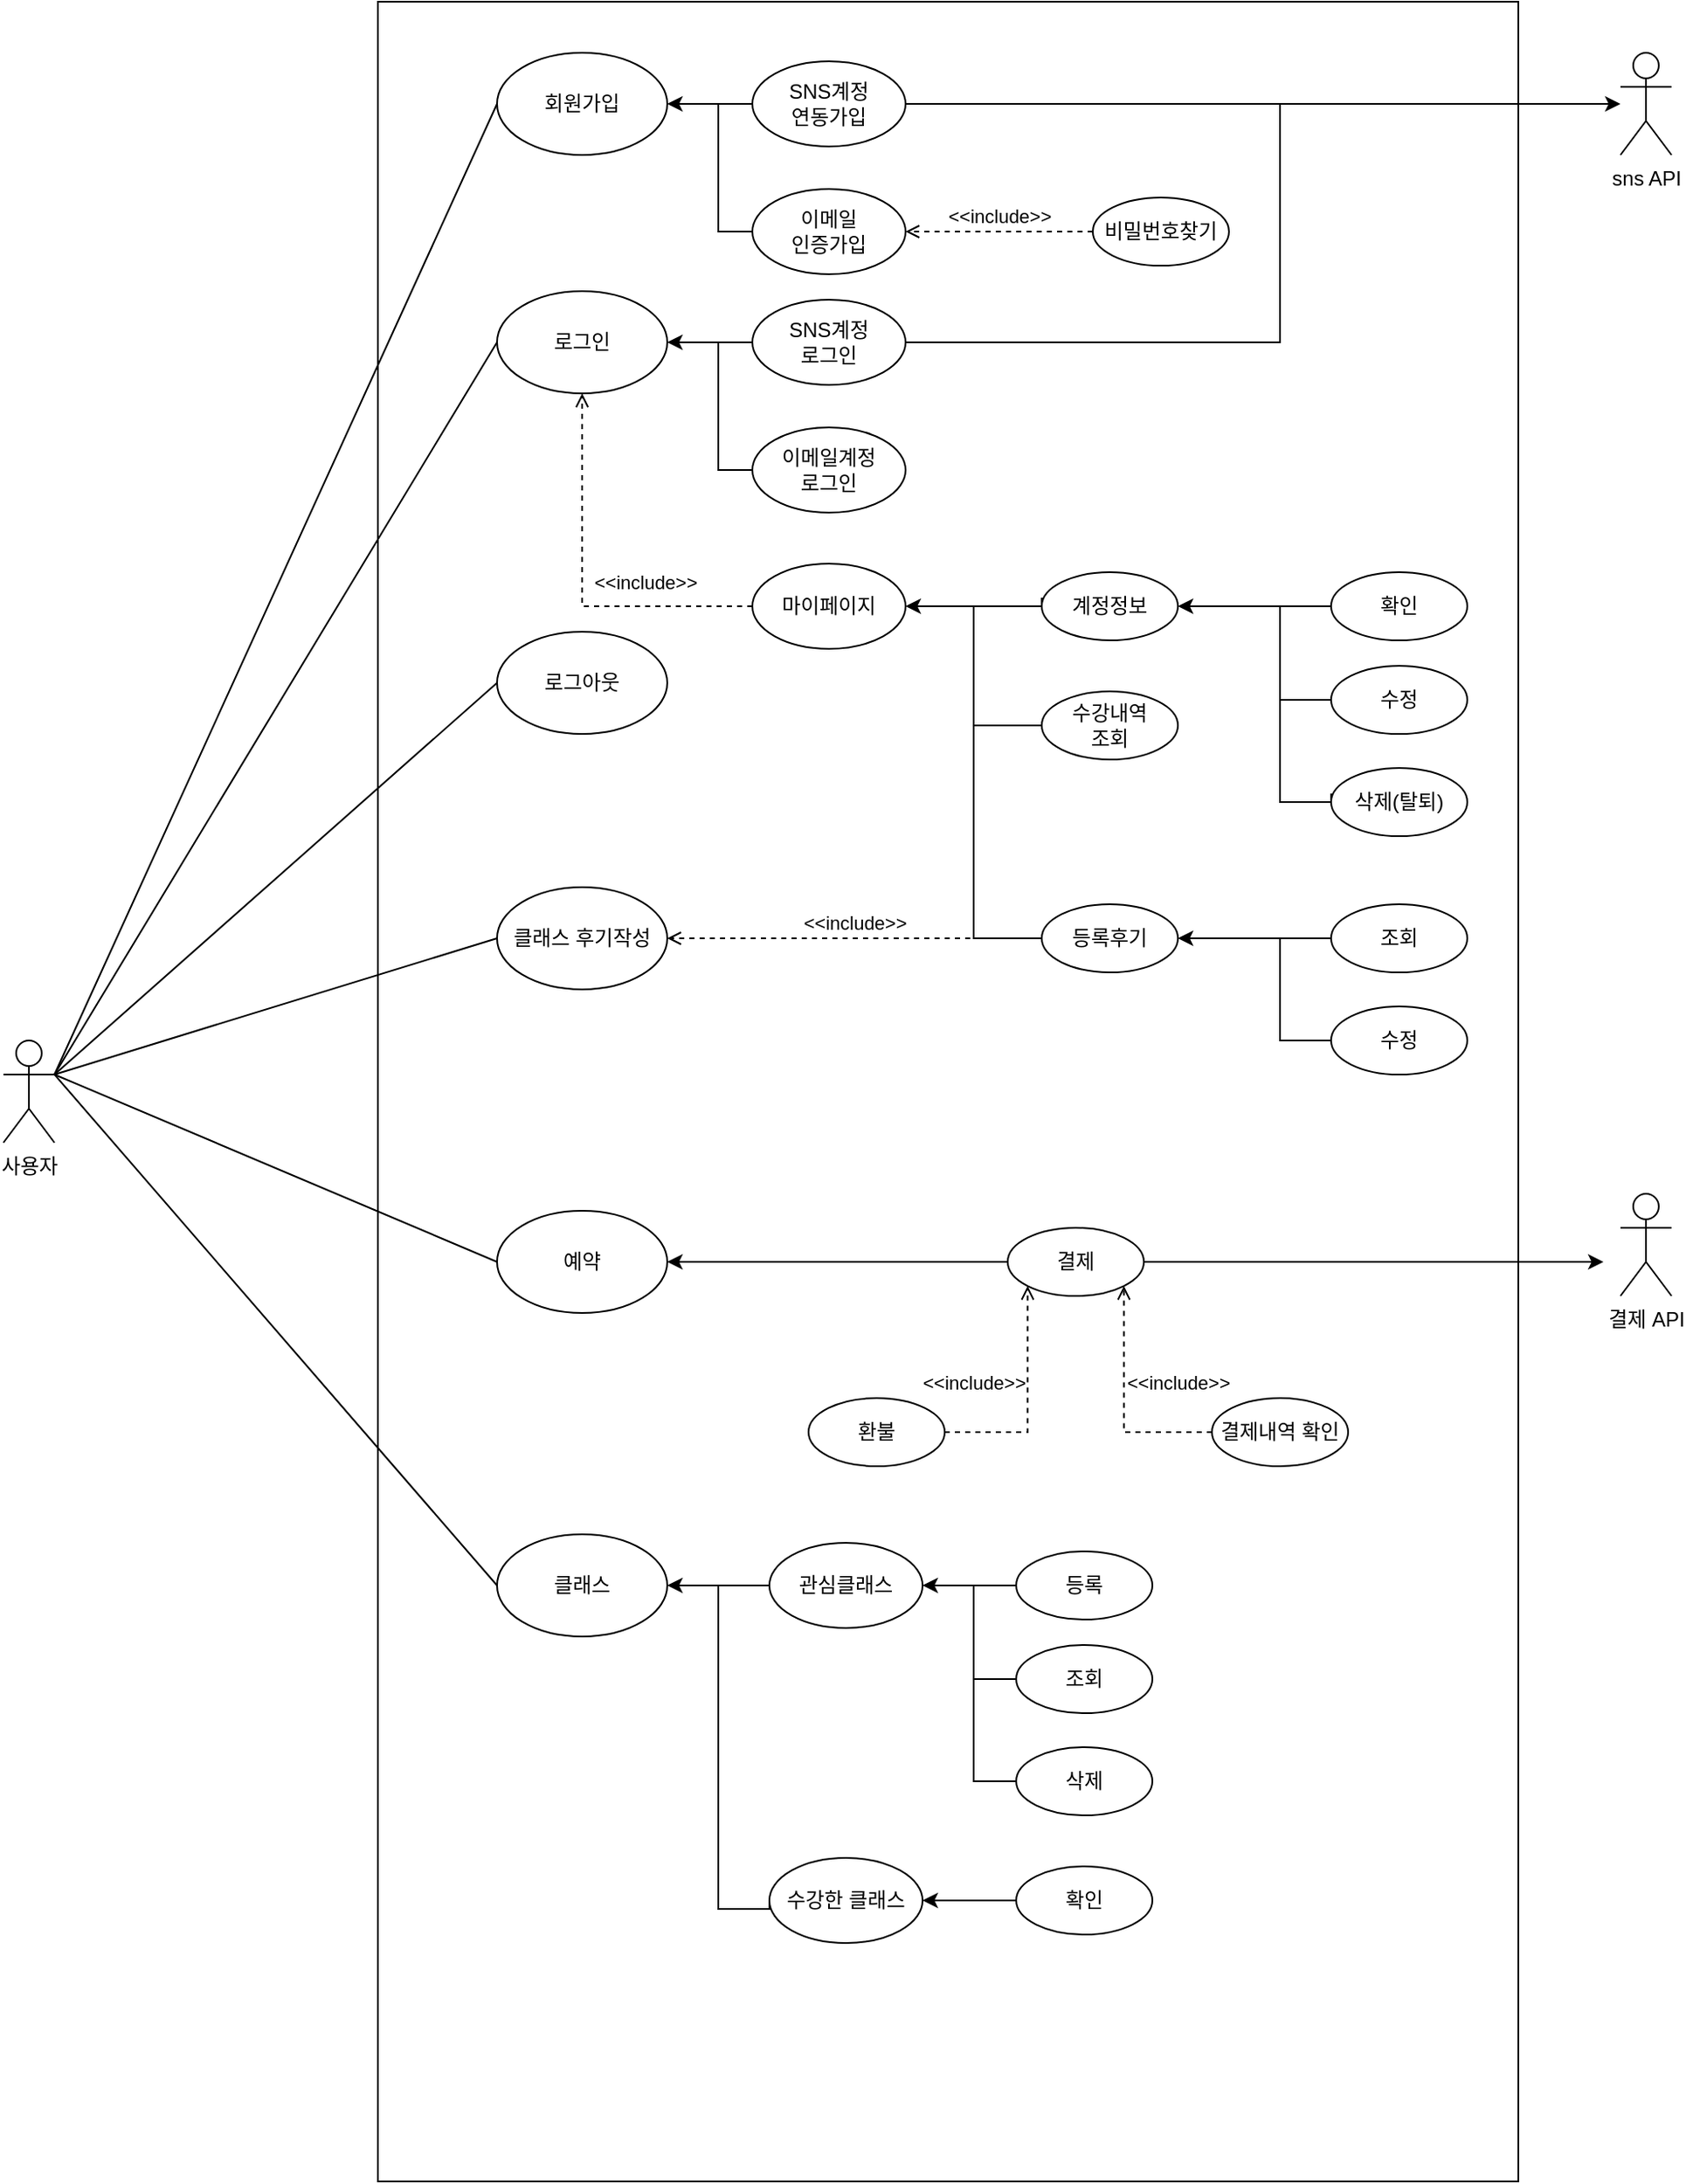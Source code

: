 <mxfile version="21.1.3" type="device">
  <diagram id="8rHFhcqKlO_zTbBil2Gi" name="페이지-1">
    <mxGraphModel dx="1221" dy="726" grid="1" gridSize="10" guides="1" tooltips="1" connect="1" arrows="1" fold="1" page="1" pageScale="1" pageWidth="827" pageHeight="1169" math="0" shadow="0">
      <root>
        <mxCell id="0" />
        <mxCell id="1" parent="0" />
        <mxCell id="QoSjCk249HeYtzjDVs_1-1" value="" style="rounded=0;whiteSpace=wrap;html=1;fontFamily=Helvetica;fontSize=11;fontColor=default;" parent="1" vertex="1">
          <mxGeometry x="510" y="80" width="670" height="1280" as="geometry" />
        </mxCell>
        <mxCell id="QoSjCk249HeYtzjDVs_1-2" value="사용자" style="shape=umlActor;verticalLabelPosition=bottom;verticalAlign=top;html=1;outlineConnect=0;" parent="1" vertex="1">
          <mxGeometry x="290" y="690" width="30" height="60" as="geometry" />
        </mxCell>
        <mxCell id="QoSjCk249HeYtzjDVs_1-3" value="sns API" style="shape=umlActor;verticalLabelPosition=bottom;verticalAlign=top;html=1;outlineConnect=0;" parent="1" vertex="1">
          <mxGeometry x="1240" y="110" width="30" height="60" as="geometry" />
        </mxCell>
        <mxCell id="QoSjCk249HeYtzjDVs_1-4" value="회원가입" style="ellipse;whiteSpace=wrap;html=1;" parent="1" vertex="1">
          <mxGeometry x="580" y="110" width="100" height="60" as="geometry" />
        </mxCell>
        <mxCell id="QoSjCk249HeYtzjDVs_1-5" value="이메일&lt;br&gt;인증가입" style="ellipse;whiteSpace=wrap;html=1;" parent="1" vertex="1">
          <mxGeometry x="730" y="190" width="90" height="50" as="geometry" />
        </mxCell>
        <mxCell id="QoSjCk249HeYtzjDVs_1-6" style="edgeStyle=orthogonalEdgeStyle;rounded=0;orthogonalLoop=1;jettySize=auto;html=1;" parent="1" source="QoSjCk249HeYtzjDVs_1-8" target="QoSjCk249HeYtzjDVs_1-3" edge="1">
          <mxGeometry relative="1" as="geometry">
            <mxPoint x="950" y="140" as="targetPoint" />
          </mxGeometry>
        </mxCell>
        <mxCell id="QoSjCk249HeYtzjDVs_1-7" style="edgeStyle=orthogonalEdgeStyle;rounded=0;orthogonalLoop=1;jettySize=auto;html=1;" parent="1" source="QoSjCk249HeYtzjDVs_1-8" target="QoSjCk249HeYtzjDVs_1-4" edge="1">
          <mxGeometry relative="1" as="geometry" />
        </mxCell>
        <mxCell id="QoSjCk249HeYtzjDVs_1-8" value="SNS계정&lt;br&gt;연동가입" style="ellipse;whiteSpace=wrap;html=1;" parent="1" vertex="1">
          <mxGeometry x="730" y="115" width="90" height="50" as="geometry" />
        </mxCell>
        <mxCell id="QoSjCk249HeYtzjDVs_1-9" value="" style="endArrow=none;html=1;rounded=0;exitX=1;exitY=0.333;exitDx=0;exitDy=0;exitPerimeter=0;entryX=0;entryY=0.5;entryDx=0;entryDy=0;" parent="1" source="QoSjCk249HeYtzjDVs_1-2" target="QoSjCk249HeYtzjDVs_1-4" edge="1">
          <mxGeometry width="50" height="50" relative="1" as="geometry">
            <mxPoint x="540" y="380" as="sourcePoint" />
            <mxPoint x="590" y="330" as="targetPoint" />
          </mxGeometry>
        </mxCell>
        <mxCell id="QoSjCk249HeYtzjDVs_1-10" value="" style="endArrow=none;html=1;rounded=0;entryX=0;entryY=0.5;entryDx=0;entryDy=0;edgeStyle=orthogonalEdgeStyle;exitX=0;exitY=0.5;exitDx=0;exitDy=0;" parent="1" source="QoSjCk249HeYtzjDVs_1-8" target="QoSjCk249HeYtzjDVs_1-5" edge="1">
          <mxGeometry width="50" height="50" relative="1" as="geometry">
            <mxPoint x="710" y="140" as="sourcePoint" />
            <mxPoint x="720" y="220" as="targetPoint" />
            <Array as="points">
              <mxPoint x="710" y="140" />
              <mxPoint x="710" y="215" />
            </Array>
          </mxGeometry>
        </mxCell>
        <mxCell id="QoSjCk249HeYtzjDVs_1-11" value="로그인" style="ellipse;whiteSpace=wrap;html=1;" parent="1" vertex="1">
          <mxGeometry x="580" y="250" width="100" height="60" as="geometry" />
        </mxCell>
        <mxCell id="QoSjCk249HeYtzjDVs_1-12" style="edgeStyle=orthogonalEdgeStyle;rounded=0;orthogonalLoop=1;jettySize=auto;html=1;entryX=1;entryY=0.5;entryDx=0;entryDy=0;" parent="1" source="QoSjCk249HeYtzjDVs_1-13" target="QoSjCk249HeYtzjDVs_1-11" edge="1">
          <mxGeometry relative="1" as="geometry" />
        </mxCell>
        <mxCell id="QoSjCk249HeYtzjDVs_1-13" value="SNS계정&lt;br&gt;로그인" style="ellipse;whiteSpace=wrap;html=1;" parent="1" vertex="1">
          <mxGeometry x="730" y="255" width="90" height="50" as="geometry" />
        </mxCell>
        <mxCell id="QoSjCk249HeYtzjDVs_1-14" value="이메일계정&lt;br&gt;로그인" style="ellipse;whiteSpace=wrap;html=1;" parent="1" vertex="1">
          <mxGeometry x="730" y="330" width="90" height="50" as="geometry" />
        </mxCell>
        <mxCell id="QoSjCk249HeYtzjDVs_1-15" value="" style="endArrow=none;html=1;rounded=0;exitX=1;exitY=0.333;exitDx=0;exitDy=0;exitPerimeter=0;entryX=0;entryY=0.5;entryDx=0;entryDy=0;" parent="1" source="QoSjCk249HeYtzjDVs_1-2" target="QoSjCk249HeYtzjDVs_1-11" edge="1">
          <mxGeometry width="50" height="50" relative="1" as="geometry">
            <mxPoint x="480" y="420" as="sourcePoint" />
            <mxPoint x="590" y="450" as="targetPoint" />
          </mxGeometry>
        </mxCell>
        <mxCell id="QoSjCk249HeYtzjDVs_1-16" value="" style="endArrow=none;html=1;rounded=0;edgeStyle=orthogonalEdgeStyle;entryX=0;entryY=0.5;entryDx=0;entryDy=0;exitX=0;exitY=0.5;exitDx=0;exitDy=0;" parent="1" source="QoSjCk249HeYtzjDVs_1-13" target="QoSjCk249HeYtzjDVs_1-14" edge="1">
          <mxGeometry width="50" height="50" relative="1" as="geometry">
            <mxPoint x="620" y="420" as="sourcePoint" />
            <mxPoint x="670" y="370" as="targetPoint" />
            <Array as="points">
              <mxPoint x="710" y="280" />
              <mxPoint x="710" y="355" />
            </Array>
          </mxGeometry>
        </mxCell>
        <mxCell id="QoSjCk249HeYtzjDVs_1-17" value="" style="endArrow=none;html=1;rounded=0;exitX=1;exitY=0.5;exitDx=0;exitDy=0;edgeStyle=orthogonalEdgeStyle;entryX=1;entryY=0.5;entryDx=0;entryDy=0;" parent="1" source="QoSjCk249HeYtzjDVs_1-13" target="QoSjCk249HeYtzjDVs_1-8" edge="1">
          <mxGeometry width="50" height="50" relative="1" as="geometry">
            <mxPoint x="870" y="640" as="sourcePoint" />
            <mxPoint x="920" y="590" as="targetPoint" />
            <Array as="points">
              <mxPoint x="1040" y="280" />
              <mxPoint x="1040" y="140" />
            </Array>
          </mxGeometry>
        </mxCell>
        <mxCell id="QoSjCk249HeYtzjDVs_1-18" value="로그아웃" style="ellipse;whiteSpace=wrap;html=1;" parent="1" vertex="1">
          <mxGeometry x="580" y="450" width="100" height="60" as="geometry" />
        </mxCell>
        <mxCell id="QoSjCk249HeYtzjDVs_1-19" value="" style="endArrow=none;html=1;rounded=0;entryX=1;entryY=0.333;entryDx=0;entryDy=0;entryPerimeter=0;exitX=0;exitY=0.5;exitDx=0;exitDy=0;" parent="1" source="QoSjCk249HeYtzjDVs_1-18" target="QoSjCk249HeYtzjDVs_1-2" edge="1">
          <mxGeometry width="50" height="50" relative="1" as="geometry">
            <mxPoint x="580" y="530" as="sourcePoint" />
            <mxPoint x="530" y="500" as="targetPoint" />
          </mxGeometry>
        </mxCell>
        <mxCell id="QoSjCk249HeYtzjDVs_1-20" value="비밀번호찾기" style="ellipse;whiteSpace=wrap;html=1;" parent="1" vertex="1">
          <mxGeometry x="930" y="195" width="80" height="40" as="geometry" />
        </mxCell>
        <mxCell id="QoSjCk249HeYtzjDVs_1-21" value="&amp;lt;&amp;lt;include&amp;gt;&amp;gt;" style="html=1;verticalAlign=bottom;labelBackgroundColor=none;endArrow=open;endFill=0;dashed=1;rounded=0;entryX=1;entryY=0.5;entryDx=0;entryDy=0;exitX=0;exitY=0.5;exitDx=0;exitDy=0;" parent="1" source="QoSjCk249HeYtzjDVs_1-20" target="QoSjCk249HeYtzjDVs_1-5" edge="1">
          <mxGeometry width="160" relative="1" as="geometry">
            <mxPoint x="920" y="340" as="sourcePoint" />
            <mxPoint x="1080" y="340" as="targetPoint" />
          </mxGeometry>
        </mxCell>
        <mxCell id="QoSjCk249HeYtzjDVs_1-22" value="&amp;lt;&amp;lt;include&amp;gt;&amp;gt;" style="html=1;verticalAlign=bottom;labelBackgroundColor=none;endArrow=open;endFill=0;dashed=1;rounded=0;entryX=0.5;entryY=1;entryDx=0;entryDy=0;exitX=0;exitY=0.5;exitDx=0;exitDy=0;edgeStyle=orthogonalEdgeStyle;" parent="1" source="QoSjCk249HeYtzjDVs_1-23" target="QoSjCk249HeYtzjDVs_1-11" edge="1">
          <mxGeometry x="-0.442" y="-5" width="160" relative="1" as="geometry">
            <mxPoint x="740" y="520" as="sourcePoint" />
            <mxPoint x="820" y="504" as="targetPoint" />
            <mxPoint as="offset" />
          </mxGeometry>
        </mxCell>
        <mxCell id="QoSjCk249HeYtzjDVs_1-23" value="마이페이지" style="ellipse;whiteSpace=wrap;html=1;" parent="1" vertex="1">
          <mxGeometry x="730" y="410" width="90" height="50" as="geometry" />
        </mxCell>
        <mxCell id="QoSjCk249HeYtzjDVs_1-24" style="edgeStyle=orthogonalEdgeStyle;rounded=0;orthogonalLoop=1;jettySize=auto;html=1;entryX=1;entryY=0.5;entryDx=0;entryDy=0;" parent="1" source="QoSjCk249HeYtzjDVs_1-25" target="QoSjCk249HeYtzjDVs_1-31" edge="1">
          <mxGeometry relative="1" as="geometry">
            <mxPoint x="1000" y="435" as="targetPoint" />
          </mxGeometry>
        </mxCell>
        <mxCell id="QoSjCk249HeYtzjDVs_1-25" value="확인" style="ellipse;whiteSpace=wrap;html=1;" parent="1" vertex="1">
          <mxGeometry x="1070" y="415" width="80" height="40" as="geometry" />
        </mxCell>
        <mxCell id="QoSjCk249HeYtzjDVs_1-26" value="삭제(탈퇴)" style="ellipse;whiteSpace=wrap;html=1;" parent="1" vertex="1">
          <mxGeometry x="1070" y="530" width="80" height="40" as="geometry" />
        </mxCell>
        <mxCell id="QoSjCk249HeYtzjDVs_1-27" value="수정" style="ellipse;whiteSpace=wrap;html=1;" parent="1" vertex="1">
          <mxGeometry x="1070" y="470" width="80" height="40" as="geometry" />
        </mxCell>
        <mxCell id="QoSjCk249HeYtzjDVs_1-28" value="" style="endArrow=none;html=1;rounded=0;exitX=0;exitY=0.5;exitDx=0;exitDy=0;entryX=0;entryY=0.375;entryDx=0;entryDy=0;edgeStyle=orthogonalEdgeStyle;entryPerimeter=0;" parent="1" source="QoSjCk249HeYtzjDVs_1-25" target="QoSjCk249HeYtzjDVs_1-26" edge="1">
          <mxGeometry width="50" height="50" relative="1" as="geometry">
            <mxPoint x="910" y="550" as="sourcePoint" />
            <mxPoint x="1020" y="500" as="targetPoint" />
            <Array as="points">
              <mxPoint x="1040" y="435" />
              <mxPoint x="1040" y="550" />
            </Array>
          </mxGeometry>
        </mxCell>
        <mxCell id="QoSjCk249HeYtzjDVs_1-29" value="" style="endArrow=none;html=1;rounded=0;entryX=0;entryY=0.5;entryDx=0;entryDy=0;" parent="1" target="QoSjCk249HeYtzjDVs_1-27" edge="1">
          <mxGeometry width="50" height="50" relative="1" as="geometry">
            <mxPoint x="1040" y="490" as="sourcePoint" />
            <mxPoint x="780" y="290" as="targetPoint" />
            <Array as="points">
              <mxPoint x="1060" y="490" />
            </Array>
          </mxGeometry>
        </mxCell>
        <mxCell id="QoSjCk249HeYtzjDVs_1-30" style="edgeStyle=orthogonalEdgeStyle;shape=connector;rounded=0;orthogonalLoop=1;jettySize=auto;html=1;entryX=1;entryY=0.5;entryDx=0;entryDy=0;labelBackgroundColor=default;strokeColor=default;fontFamily=Helvetica;fontSize=11;fontColor=default;endArrow=classic;" parent="1" source="QoSjCk249HeYtzjDVs_1-31" target="QoSjCk249HeYtzjDVs_1-23" edge="1">
          <mxGeometry relative="1" as="geometry" />
        </mxCell>
        <mxCell id="QoSjCk249HeYtzjDVs_1-31" value="계정정보" style="ellipse;whiteSpace=wrap;html=1;" parent="1" vertex="1">
          <mxGeometry x="900" y="415" width="80" height="40" as="geometry" />
        </mxCell>
        <mxCell id="QoSjCk249HeYtzjDVs_1-32" value="수강내역&lt;br&gt;조회" style="ellipse;whiteSpace=wrap;html=1;" parent="1" vertex="1">
          <mxGeometry x="900" y="485" width="80" height="40" as="geometry" />
        </mxCell>
        <mxCell id="QoSjCk249HeYtzjDVs_1-33" value="" style="endArrow=none;html=1;rounded=0;exitX=0;exitY=0.375;exitDx=0;exitDy=0;edgeStyle=orthogonalEdgeStyle;exitPerimeter=0;" parent="1" source="QoSjCk249HeYtzjDVs_1-31" target="QoSjCk249HeYtzjDVs_1-34" edge="1">
          <mxGeometry width="50" height="50" relative="1" as="geometry">
            <mxPoint x="880" y="525" as="sourcePoint" />
            <mxPoint x="900" y="660" as="targetPoint" />
            <Array as="points">
              <mxPoint x="900" y="435" />
              <mxPoint x="860" y="435" />
              <mxPoint x="860" y="630" />
              <mxPoint x="940" y="630" />
            </Array>
          </mxGeometry>
        </mxCell>
        <mxCell id="QoSjCk249HeYtzjDVs_1-34" value="등록후기" style="ellipse;whiteSpace=wrap;html=1;" parent="1" vertex="1">
          <mxGeometry x="900" y="610" width="80" height="40" as="geometry" />
        </mxCell>
        <mxCell id="QoSjCk249HeYtzjDVs_1-35" value="" style="endArrow=none;html=1;rounded=0;labelBackgroundColor=default;strokeColor=default;fontFamily=Helvetica;fontSize=11;fontColor=default;shape=connector;entryX=0;entryY=0.5;entryDx=0;entryDy=0;" parent="1" target="QoSjCk249HeYtzjDVs_1-32" edge="1">
          <mxGeometry width="50" height="50" relative="1" as="geometry">
            <mxPoint x="860" y="505" as="sourcePoint" />
            <mxPoint x="828" y="545" as="targetPoint" />
          </mxGeometry>
        </mxCell>
        <mxCell id="QoSjCk249HeYtzjDVs_1-36" style="edgeStyle=orthogonalEdgeStyle;shape=connector;rounded=0;orthogonalLoop=1;jettySize=auto;html=1;entryX=1;entryY=0.5;entryDx=0;entryDy=0;labelBackgroundColor=default;strokeColor=default;fontFamily=Helvetica;fontSize=11;fontColor=default;endArrow=classic;" parent="1" source="QoSjCk249HeYtzjDVs_1-37" target="QoSjCk249HeYtzjDVs_1-34" edge="1">
          <mxGeometry relative="1" as="geometry" />
        </mxCell>
        <mxCell id="QoSjCk249HeYtzjDVs_1-37" value="조회" style="ellipse;whiteSpace=wrap;html=1;" parent="1" vertex="1">
          <mxGeometry x="1070" y="610" width="80" height="40" as="geometry" />
        </mxCell>
        <mxCell id="QoSjCk249HeYtzjDVs_1-38" value="수정" style="ellipse;whiteSpace=wrap;html=1;" parent="1" vertex="1">
          <mxGeometry x="1070" y="670" width="80" height="40" as="geometry" />
        </mxCell>
        <mxCell id="QoSjCk249HeYtzjDVs_1-39" value="" style="endArrow=none;html=1;rounded=0;labelBackgroundColor=default;strokeColor=default;fontFamily=Helvetica;fontSize=11;fontColor=default;shape=connector;entryX=0;entryY=0.5;entryDx=0;entryDy=0;edgeStyle=orthogonalEdgeStyle;exitX=0;exitY=0.5;exitDx=0;exitDy=0;" parent="1" source="QoSjCk249HeYtzjDVs_1-37" target="QoSjCk249HeYtzjDVs_1-38" edge="1">
          <mxGeometry width="50" height="50" relative="1" as="geometry">
            <mxPoint x="1020" y="800" as="sourcePoint" />
            <mxPoint x="1070" y="750" as="targetPoint" />
            <Array as="points">
              <mxPoint x="1040" y="630" />
              <mxPoint x="1040" y="690" />
            </Array>
          </mxGeometry>
        </mxCell>
        <mxCell id="QoSjCk249HeYtzjDVs_1-40" value="클래스 후기작성" style="ellipse;whiteSpace=wrap;html=1;" parent="1" vertex="1">
          <mxGeometry x="580" y="600" width="100" height="60" as="geometry" />
        </mxCell>
        <mxCell id="QoSjCk249HeYtzjDVs_1-41" value="" style="endArrow=none;html=1;rounded=0;entryX=1;entryY=0.333;entryDx=0;entryDy=0;entryPerimeter=0;exitX=0;exitY=0.5;exitDx=0;exitDy=0;" parent="1" source="QoSjCk249HeYtzjDVs_1-40" target="QoSjCk249HeYtzjDVs_1-2" edge="1">
          <mxGeometry width="50" height="50" relative="1" as="geometry">
            <mxPoint x="570" y="590" as="sourcePoint" />
            <mxPoint x="460" y="440" as="targetPoint" />
          </mxGeometry>
        </mxCell>
        <mxCell id="QoSjCk249HeYtzjDVs_1-42" value="&amp;lt;&amp;lt;include&amp;gt;&amp;gt;" style="html=1;verticalAlign=bottom;labelBackgroundColor=none;endArrow=open;endFill=0;dashed=1;rounded=0;strokeColor=default;fontFamily=Helvetica;fontSize=11;fontColor=default;shape=connector;entryX=1;entryY=0.5;entryDx=0;entryDy=0;exitX=0;exitY=0.5;exitDx=0;exitDy=0;" parent="1" source="QoSjCk249HeYtzjDVs_1-34" target="QoSjCk249HeYtzjDVs_1-40" edge="1">
          <mxGeometry width="160" relative="1" as="geometry">
            <mxPoint x="760" y="670" as="sourcePoint" />
            <mxPoint x="920" y="670" as="targetPoint" />
          </mxGeometry>
        </mxCell>
        <mxCell id="QoSjCk249HeYtzjDVs_1-45" value="예약" style="ellipse;whiteSpace=wrap;html=1;" parent="1" vertex="1">
          <mxGeometry x="580" y="790" width="100" height="60" as="geometry" />
        </mxCell>
        <mxCell id="QoSjCk249HeYtzjDVs_1-46" value="" style="endArrow=none;html=1;rounded=0;exitX=0;exitY=0.5;exitDx=0;exitDy=0;entryX=1;entryY=0.333;entryDx=0;entryDy=0;entryPerimeter=0;" parent="1" source="QoSjCk249HeYtzjDVs_1-45" target="QoSjCk249HeYtzjDVs_1-2" edge="1">
          <mxGeometry width="50" height="50" relative="1" as="geometry">
            <mxPoint x="590" y="800" as="sourcePoint" />
            <mxPoint x="480" y="420" as="targetPoint" />
          </mxGeometry>
        </mxCell>
        <mxCell id="QoSjCk249HeYtzjDVs_1-47" value="결제 API" style="shape=umlActor;verticalLabelPosition=bottom;verticalAlign=top;html=1;outlineConnect=0;" parent="1" vertex="1">
          <mxGeometry x="1240" y="780" width="30" height="60" as="geometry" />
        </mxCell>
        <mxCell id="QoSjCk249HeYtzjDVs_1-48" style="edgeStyle=orthogonalEdgeStyle;shape=connector;rounded=0;orthogonalLoop=1;jettySize=auto;html=1;labelBackgroundColor=default;strokeColor=default;fontFamily=Helvetica;fontSize=11;fontColor=default;endArrow=classic;" parent="1" source="QoSjCk249HeYtzjDVs_1-50" edge="1">
          <mxGeometry relative="1" as="geometry">
            <mxPoint x="1230" y="820" as="targetPoint" />
          </mxGeometry>
        </mxCell>
        <mxCell id="QoSjCk249HeYtzjDVs_1-49" style="edgeStyle=orthogonalEdgeStyle;shape=connector;rounded=0;orthogonalLoop=1;jettySize=auto;html=1;labelBackgroundColor=default;strokeColor=default;fontFamily=Helvetica;fontSize=11;fontColor=default;endArrow=classic;entryX=1;entryY=0.5;entryDx=0;entryDy=0;" parent="1" source="QoSjCk249HeYtzjDVs_1-50" target="QoSjCk249HeYtzjDVs_1-45" edge="1">
          <mxGeometry relative="1" as="geometry">
            <mxPoint x="700" y="820" as="targetPoint" />
          </mxGeometry>
        </mxCell>
        <mxCell id="QoSjCk249HeYtzjDVs_1-50" value="결제" style="ellipse;whiteSpace=wrap;html=1;" parent="1" vertex="1">
          <mxGeometry x="880" y="800" width="80" height="40" as="geometry" />
        </mxCell>
        <mxCell id="QoSjCk249HeYtzjDVs_1-51" value="환불" style="ellipse;whiteSpace=wrap;html=1;" parent="1" vertex="1">
          <mxGeometry x="763" y="900" width="80" height="40" as="geometry" />
        </mxCell>
        <mxCell id="QoSjCk249HeYtzjDVs_1-52" value="결제내역 확인" style="ellipse;whiteSpace=wrap;html=1;" parent="1" vertex="1">
          <mxGeometry x="1000" y="900" width="80" height="40" as="geometry" />
        </mxCell>
        <mxCell id="QoSjCk249HeYtzjDVs_1-53" value="&amp;lt;&amp;lt;include&amp;gt;&amp;gt;" style="html=1;verticalAlign=bottom;labelBackgroundColor=none;endArrow=open;endFill=0;dashed=1;rounded=0;strokeColor=default;fontFamily=Helvetica;fontSize=11;fontColor=default;shape=connector;entryX=1;entryY=1;entryDx=0;entryDy=0;exitX=0;exitY=0.5;exitDx=0;exitDy=0;edgeStyle=orthogonalEdgeStyle;" parent="1" source="QoSjCk249HeYtzjDVs_1-52" target="QoSjCk249HeYtzjDVs_1-50" edge="1">
          <mxGeometry x="-0.709" y="-20" width="160" relative="1" as="geometry">
            <mxPoint x="1080" y="880" as="sourcePoint" />
            <mxPoint x="860" y="880" as="targetPoint" />
            <mxPoint as="offset" />
          </mxGeometry>
        </mxCell>
        <mxCell id="QoSjCk249HeYtzjDVs_1-54" value="&amp;lt;&amp;lt;include&amp;gt;&amp;gt;" style="html=1;verticalAlign=bottom;labelBackgroundColor=none;endArrow=open;endFill=0;dashed=1;rounded=0;strokeColor=default;fontFamily=Helvetica;fontSize=11;fontColor=default;shape=connector;entryX=0;entryY=1;entryDx=0;entryDy=0;exitX=1;exitY=0.5;exitDx=0;exitDy=0;edgeStyle=orthogonalEdgeStyle;" parent="1" source="QoSjCk249HeYtzjDVs_1-51" target="QoSjCk249HeYtzjDVs_1-50" edge="1">
          <mxGeometry x="-0.747" y="20" width="160" relative="1" as="geometry">
            <mxPoint x="1010" y="930" as="sourcePoint" />
            <mxPoint x="958" y="844" as="targetPoint" />
            <mxPoint as="offset" />
          </mxGeometry>
        </mxCell>
        <mxCell id="QoSjCk249HeYtzjDVs_1-55" style="edgeStyle=orthogonalEdgeStyle;rounded=0;orthogonalLoop=1;jettySize=auto;html=1;entryX=1;entryY=0.5;entryDx=0;entryDy=0;" parent="1" source="QoSjCk249HeYtzjDVs_1-56" target="QoSjCk249HeYtzjDVs_1-63" edge="1">
          <mxGeometry relative="1" as="geometry">
            <mxPoint x="830" y="1010" as="targetPoint" />
          </mxGeometry>
        </mxCell>
        <mxCell id="QoSjCk249HeYtzjDVs_1-56" value="등록" style="ellipse;whiteSpace=wrap;html=1;" parent="1" vertex="1">
          <mxGeometry x="885" y="990" width="80" height="40" as="geometry" />
        </mxCell>
        <mxCell id="QoSjCk249HeYtzjDVs_1-57" value="삭제" style="ellipse;whiteSpace=wrap;html=1;" parent="1" vertex="1">
          <mxGeometry x="885" y="1105" width="80" height="40" as="geometry" />
        </mxCell>
        <mxCell id="QoSjCk249HeYtzjDVs_1-58" value="조회" style="ellipse;whiteSpace=wrap;html=1;" parent="1" vertex="1">
          <mxGeometry x="885" y="1045" width="80" height="40" as="geometry" />
        </mxCell>
        <mxCell id="QoSjCk249HeYtzjDVs_1-59" value="" style="endArrow=none;html=1;rounded=0;entryX=0;entryY=0.5;entryDx=0;entryDy=0;exitX=0;exitY=0.5;exitDx=0;exitDy=0;edgeStyle=orthogonalEdgeStyle;" parent="1" source="QoSjCk249HeYtzjDVs_1-56" target="QoSjCk249HeYtzjDVs_1-57" edge="1">
          <mxGeometry width="50" height="50" relative="1" as="geometry">
            <mxPoint x="1020" y="1100" as="sourcePoint" />
            <mxPoint x="1070" y="1050" as="targetPoint" />
            <Array as="points">
              <mxPoint x="860" y="1010" />
              <mxPoint x="860" y="1125" />
            </Array>
          </mxGeometry>
        </mxCell>
        <mxCell id="QoSjCk249HeYtzjDVs_1-60" value="" style="endArrow=none;html=1;rounded=0;exitX=0;exitY=0.5;exitDx=0;exitDy=0;" parent="1" source="QoSjCk249HeYtzjDVs_1-58" edge="1">
          <mxGeometry width="50" height="50" relative="1" as="geometry">
            <mxPoint x="1100" y="1030" as="sourcePoint" />
            <mxPoint x="860" y="1065" as="targetPoint" />
          </mxGeometry>
        </mxCell>
        <mxCell id="QoSjCk249HeYtzjDVs_1-61" value="클래스" style="ellipse;whiteSpace=wrap;html=1;" parent="1" vertex="1">
          <mxGeometry x="580" y="980" width="100" height="60" as="geometry" />
        </mxCell>
        <mxCell id="QoSjCk249HeYtzjDVs_1-62" style="edgeStyle=orthogonalEdgeStyle;rounded=0;orthogonalLoop=1;jettySize=auto;html=1;entryX=1;entryY=0.5;entryDx=0;entryDy=0;" parent="1" source="QoSjCk249HeYtzjDVs_1-63" target="QoSjCk249HeYtzjDVs_1-61" edge="1">
          <mxGeometry relative="1" as="geometry" />
        </mxCell>
        <mxCell id="QoSjCk249HeYtzjDVs_1-63" value="관심클래스" style="ellipse;whiteSpace=wrap;html=1;" parent="1" vertex="1">
          <mxGeometry x="740" y="985" width="90" height="50" as="geometry" />
        </mxCell>
        <mxCell id="QoSjCk249HeYtzjDVs_1-64" value="수강한 클래스" style="ellipse;whiteSpace=wrap;html=1;" parent="1" vertex="1">
          <mxGeometry x="740" y="1170" width="90" height="50" as="geometry" />
        </mxCell>
        <mxCell id="QoSjCk249HeYtzjDVs_1-65" value="" style="endArrow=none;html=1;rounded=0;entryX=0;entryY=0.5;entryDx=0;entryDy=0;edgeStyle=orthogonalEdgeStyle;" parent="1" target="QoSjCk249HeYtzjDVs_1-64" edge="1">
          <mxGeometry width="50" height="50" relative="1" as="geometry">
            <mxPoint x="740" y="1010" as="sourcePoint" />
            <mxPoint x="705" y="1200" as="targetPoint" />
            <Array as="points">
              <mxPoint x="710" y="1010" />
              <mxPoint x="710" y="1200" />
              <mxPoint x="740" y="1200" />
            </Array>
          </mxGeometry>
        </mxCell>
        <mxCell id="QoSjCk249HeYtzjDVs_1-66" style="edgeStyle=orthogonalEdgeStyle;rounded=0;orthogonalLoop=1;jettySize=auto;html=1;entryX=1;entryY=0.5;entryDx=0;entryDy=0;" parent="1" source="QoSjCk249HeYtzjDVs_1-67" target="QoSjCk249HeYtzjDVs_1-64" edge="1">
          <mxGeometry relative="1" as="geometry" />
        </mxCell>
        <mxCell id="QoSjCk249HeYtzjDVs_1-67" value="확인" style="ellipse;whiteSpace=wrap;html=1;" parent="1" vertex="1">
          <mxGeometry x="885" y="1175" width="80" height="40" as="geometry" />
        </mxCell>
        <mxCell id="QoSjCk249HeYtzjDVs_1-74" value="" style="endArrow=none;html=1;rounded=0;exitX=0;exitY=0.5;exitDx=0;exitDy=0;entryX=1;entryY=0.333;entryDx=0;entryDy=0;entryPerimeter=0;" parent="1" source="QoSjCk249HeYtzjDVs_1-61" target="QoSjCk249HeYtzjDVs_1-2" edge="1">
          <mxGeometry width="50" height="50" relative="1" as="geometry">
            <mxPoint x="560" y="900" as="sourcePoint" />
            <mxPoint x="300" y="790" as="targetPoint" />
          </mxGeometry>
        </mxCell>
      </root>
    </mxGraphModel>
  </diagram>
</mxfile>
